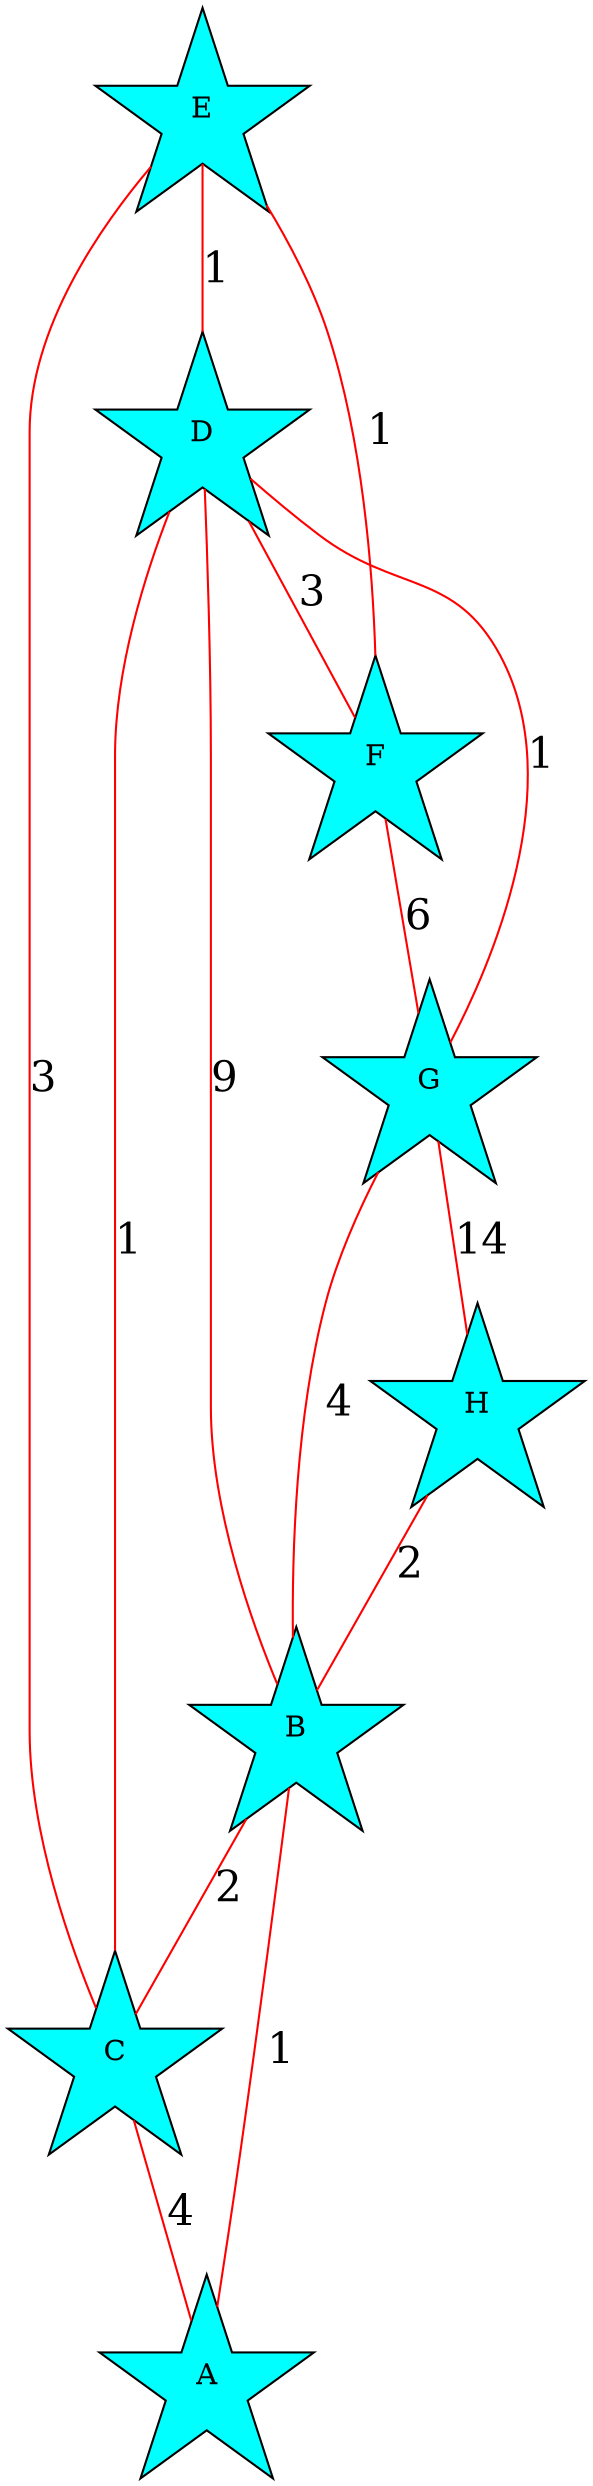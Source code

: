 graph {
node [shape="star" style="filled" fillcolor="aqua"];
edge [fontsize="20pt" color="red"];
E -- F [label="1"];
E -- C [label="3"];
E -- D [label="1"];
D -- C [label="1"];
D -- F [label="3"];
D -- B [label="9"];
D -- G [label="1"];
F -- G [label="6"];
G -- H [label="14"];
H -- B [label="2"];
G -- B [label="4"];
B -- A [label="1"];
C -- A [label="4"];
B -- C [label="2"];
}
